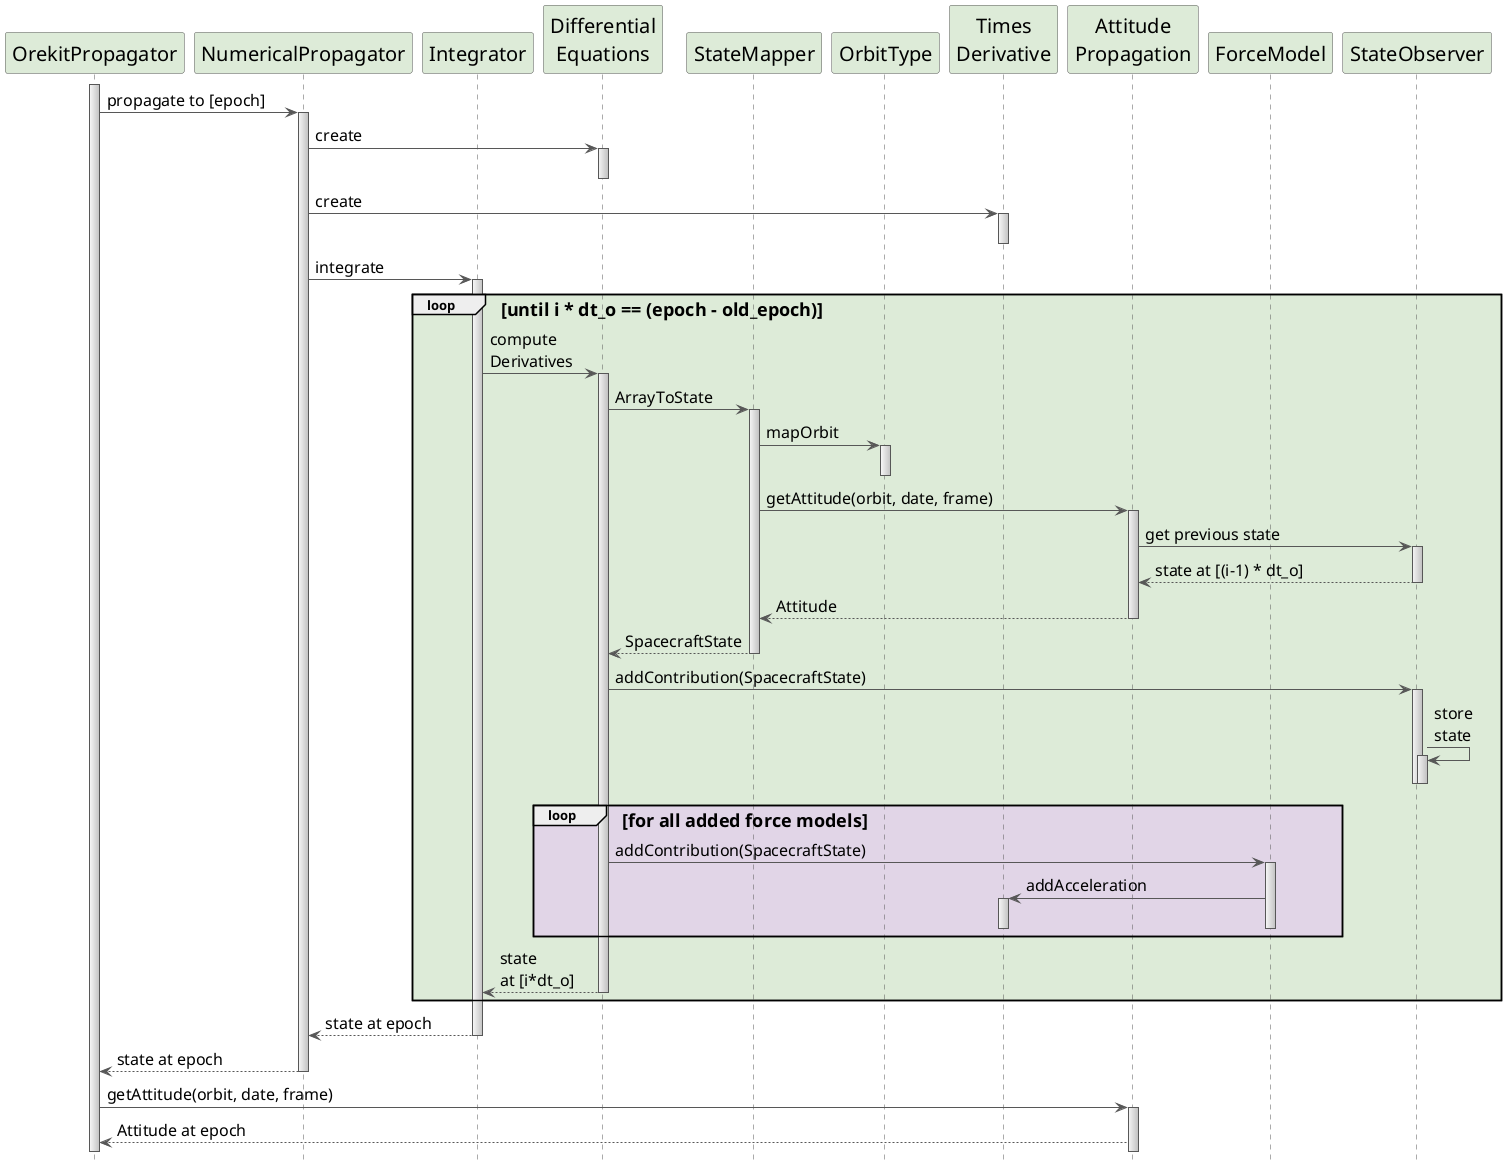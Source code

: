 ' @copyright Copyright (c) 2018, Christian Lanegger (lanegger.christian@epfl.ch)
'
' @license zlib license
'
' This file is licensed under the terms of the zlib license.
' See the LICENSE.md file in the root of this repository
' for complete details.
@startuml
' skinparam roundcorner 20
' skinparam maxmessagesize 100
skinparam SequenceDividerFontSize 20
skinparam ParticipantFontSize 20
skinparam ArrowFontSize 16
skinparam SequenceGroupFontSize 18
skinparam SequenceActorBorderColor            #575757
skinparam SequenceParticipantBackgroundColor  #DDEBD8
skinparam SequenceParticipantBorderColor      #575757
skinparam SequenceLifeLineBackgroundColor     #F5F5F5|BFBFBF
skinparam SequenceLifeLineBorderColor         #575757
skinparam SequenceArrowColor                  #575757
skinparam SequenceBorderColor                 #575757

hide footbox

participant OrekitPropagator
participant NumericalPropagator
participant Integrator
participant "Differential\nEquations" as DiffEq
participant StateMapper
participant OrbitType
participant "Times\nDerivative" as tDerivative
participant "Attitude\nPropagation" as attProp
participant ForceModel
participant StateObserver

activate OrekitPropagator
OrekitPropagator -> NumericalPropagator : propagate to [epoch]
    activate NumericalPropagator
    NumericalPropagator -> DiffEq : create
        activate DiffEq
        deactivate DiffEq

    NumericalPropagator -> tDerivative : create
        activate tDerivative
        deactivate tDerivative

    NumericalPropagator -> Integrator : integrate
        activate Integrator
        loop #DDEBD8 until i * dt_o == (epoch - old_epoch)
            Integrator -> DiffEq : compute\nDerivatives
                activate DiffEq
                    DiffEq -> StateMapper : ArrayToState
                        activate StateMapper
                        StateMapper -> OrbitType : mapOrbit
                            activate OrbitType
                            deactivate OrbitType
                        StateMapper -> attProp : getAttitude(orbit, date, frame)
                            activate attProp
                            attProp -> StateObserver : get previous state
                                activate StateObserver
                                StateObserver --> attProp : state at [(i-1) * dt_o]
                                deactivate StateObserver
                                attProp --> StateMapper : Attitude
                            deactivate attProp
                        StateMapper --> DiffEq : SpacecraftState
                        deactivate StateMapper
                        DiffEq -> StateObserver : addContribution(SpacecraftState)
                            activate StateObserver
                            StateObserver -> StateObserver : store\nstate
                                activate StateObserver
                                deactivate StateObserver
                            deactivate StateObserver
                        loop #E1D5E7 for all added force models
                            DiffEq -> ForceModel : addContribution(SpacecraftState)
                                activate ForceModel
                                ForceModel -> tDerivative : addAcceleration
                                    activate tDerivative
                                    deactivate tDerivative
                                deactivate ForceModel
                        end
            DiffEq --> Integrator : state\nat [i*dt_o]
            deactivate DiffEq
        end

        Integrator --> NumericalPropagator : state at epoch
        deactivate Integrator

    NumericalPropagator --> OrekitPropagator : state at epoch
    deactivate NumericalPropagator

OrekitPropagator -> attProp : getAttitude(orbit, date, frame)
    activate attProp
    attProp --> OrekitPropagator : Attitude at epoch

@enduml
